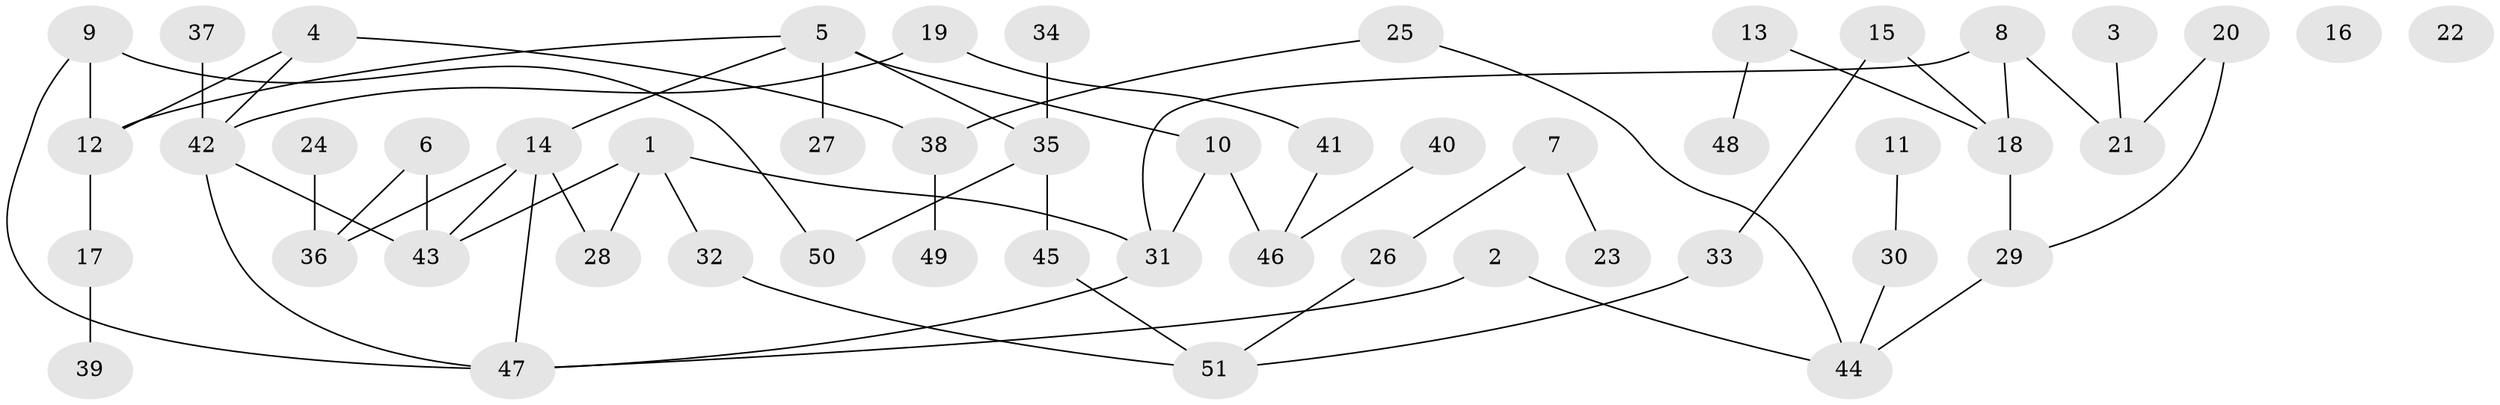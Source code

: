 // Generated by graph-tools (version 1.1) at 2025/49/03/09/25 03:49:07]
// undirected, 51 vertices, 62 edges
graph export_dot {
graph [start="1"]
  node [color=gray90,style=filled];
  1;
  2;
  3;
  4;
  5;
  6;
  7;
  8;
  9;
  10;
  11;
  12;
  13;
  14;
  15;
  16;
  17;
  18;
  19;
  20;
  21;
  22;
  23;
  24;
  25;
  26;
  27;
  28;
  29;
  30;
  31;
  32;
  33;
  34;
  35;
  36;
  37;
  38;
  39;
  40;
  41;
  42;
  43;
  44;
  45;
  46;
  47;
  48;
  49;
  50;
  51;
  1 -- 28;
  1 -- 31;
  1 -- 32;
  1 -- 43;
  2 -- 44;
  2 -- 47;
  3 -- 21;
  4 -- 12;
  4 -- 38;
  4 -- 42;
  5 -- 10;
  5 -- 12;
  5 -- 14;
  5 -- 27;
  5 -- 35;
  6 -- 36;
  6 -- 43;
  7 -- 23;
  7 -- 26;
  8 -- 18;
  8 -- 21;
  8 -- 31;
  9 -- 12;
  9 -- 47;
  9 -- 50;
  10 -- 31;
  10 -- 46;
  11 -- 30;
  12 -- 17;
  13 -- 18;
  13 -- 48;
  14 -- 28;
  14 -- 36;
  14 -- 43;
  14 -- 47;
  15 -- 18;
  15 -- 33;
  17 -- 39;
  18 -- 29;
  19 -- 41;
  19 -- 42;
  20 -- 21;
  20 -- 29;
  24 -- 36;
  25 -- 38;
  25 -- 44;
  26 -- 51;
  29 -- 44;
  30 -- 44;
  31 -- 47;
  32 -- 51;
  33 -- 51;
  34 -- 35;
  35 -- 45;
  35 -- 50;
  37 -- 42;
  38 -- 49;
  40 -- 46;
  41 -- 46;
  42 -- 43;
  42 -- 47;
  45 -- 51;
}
